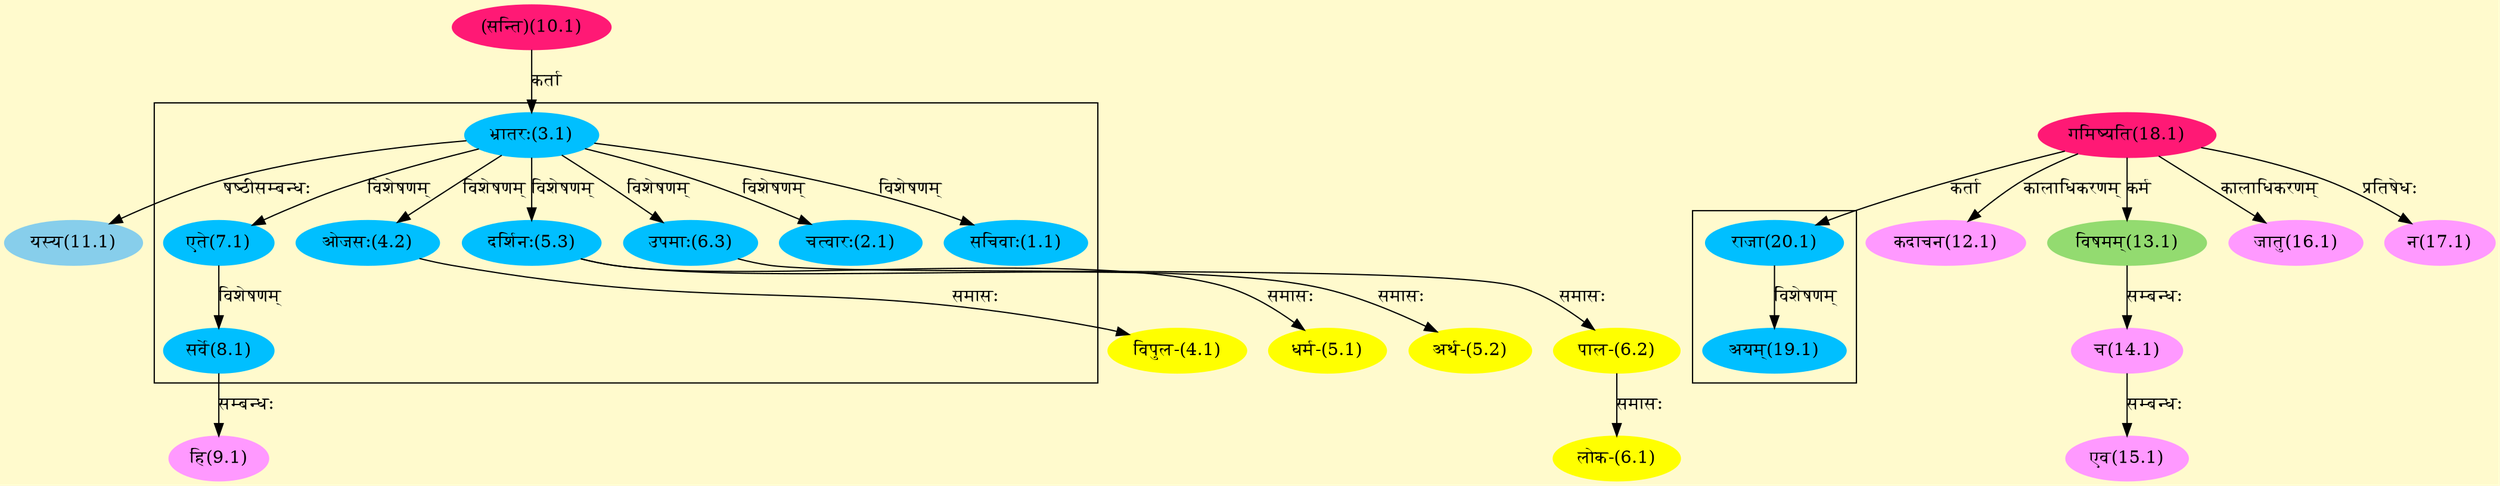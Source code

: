 digraph G{
rankdir=BT;
 compound=true;
 bgcolor="lemonchiffon1";

subgraph cluster_1{
Node1_1 [style=filled, color="#00BFFF" label = "सचिवाः(1.1)"]
Node3_1 [style=filled, color="#00BFFF" label = "भ्रातरः(3.1)"]
Node2_1 [style=filled, color="#00BFFF" label = "चत्वारः(2.1)"]
Node4_2 [style=filled, color="#00BFFF" label = "ओजसः(4.2)"]
Node5_3 [style=filled, color="#00BFFF" label = "दर्शिनः(5.3)"]
Node6_3 [style=filled, color="#00BFFF" label = "उपमाः(6.3)"]
Node7_1 [style=filled, color="#00BFFF" label = "एते(7.1)"]
Node8_1 [style=filled, color="#00BFFF" label = "सर्वे(8.1)"]

}

subgraph cluster_2{
Node19_1 [style=filled, color="#00BFFF" label = "अयम्(19.1)"]
Node20_1 [style=filled, color="#00BFFF" label = "राजा(20.1)"]

}
Node3_1 [style=filled, color="#00BFFF" label = "भ्रातरः(3.1)"]
Node10_1 [style=filled, color="#FF1975" label = "(सन्ति)(10.1)"]
Node4_1 [style=filled, color="#FFFF00" label = "विपुल-(4.1)"]
Node4_2 [style=filled, color="#00BFFF" label = "ओजसः(4.2)"]
Node5_1 [style=filled, color="#FFFF00" label = "धर्म-(5.1)"]
Node5_3 [style=filled, color="#00BFFF" label = "दर्शिनः(5.3)"]
Node5_2 [style=filled, color="#FFFF00" label = "अर्थ-(5.2)"]
Node6_1 [style=filled, color="#FFFF00" label = "लोक-(6.1)"]
Node6_2 [style=filled, color="#FFFF00" label = "पाल-(6.2)"]
Node6_3 [style=filled, color="#00BFFF" label = "उपमाः(6.3)"]
Node9_1 [style=filled, color="#FF99FF" label = "हि(9.1)"]
Node8_1 [style=filled, color="#00BFFF" label = "सर्वे(8.1)"]
Node11_1 [style=filled, color="#87CEEB" label = "यस्य(11.1)"]
Node12_1 [style=filled, color="#FF99FF" label = "कदाचन(12.1)"]
Node18_1 [style=filled, color="#FF1975" label = "गमिष्यति(18.1)"]
Node13_1 [style=filled, color="#93DB70" label = "विषमम्(13.1)"]
Node14_1 [style=filled, color="#FF99FF" label = "च(14.1)"]
Node15_1 [style=filled, color="#FF99FF" label = "एव(15.1)"]
Node16_1 [style=filled, color="#FF99FF" label = "जातु(16.1)"]
Node17_1 [style=filled, color="#FF99FF" label = "न(17.1)"]
Node20_1 [style=filled, color="#00BFFF" label = "राजा(20.1)"]
/* Start of Relations section */

Node1_1 -> Node3_1 [  label="विशेषणम्"  dir="back" ]
Node2_1 -> Node3_1 [  label="विशेषणम्"  dir="back" ]
Node3_1 -> Node10_1 [  label="कर्ता"  dir="back" ]
Node4_1 -> Node4_2 [  label="समासः"  dir="back" ]
Node4_2 -> Node3_1 [  label="विशेषणम्"  dir="back" ]
Node5_1 -> Node5_3 [  label="समासः"  dir="back" ]
Node5_2 -> Node5_3 [  label="समासः"  dir="back" ]
Node5_3 -> Node3_1 [  label="विशेषणम्"  dir="back" ]
Node6_1 -> Node6_2 [  label="समासः"  dir="back" ]
Node6_2 -> Node6_3 [  label="समासः"  dir="back" ]
Node6_3 -> Node3_1 [  label="विशेषणम्"  dir="back" ]
Node7_1 -> Node3_1 [  label="विशेषणम्"  dir="back" ]
Node8_1 -> Node7_1 [  label="विशेषणम्"  dir="back" ]
Node9_1 -> Node8_1 [  label="सम्बन्धः"  dir="back" ]
Node11_1 -> Node3_1 [  label="षष्ठीसम्बन्धः"  dir="back" ]
Node12_1 -> Node18_1 [  label="कालाधिकरणम्"  dir="back" ]
Node13_1 -> Node18_1 [  label="कर्म"  dir="back" ]
Node14_1 -> Node13_1 [  label="सम्बन्धः"  dir="back" ]
Node15_1 -> Node14_1 [  label="सम्बन्धः"  dir="back" ]
Node16_1 -> Node18_1 [  label="कालाधिकरणम्"  dir="back" ]
Node17_1 -> Node18_1 [  label="प्रतिषेधः"  dir="back" ]
Node19_1 -> Node20_1 [  label="विशेषणम्"  dir="back" ]
Node20_1 -> Node18_1 [  label="कर्ता"  dir="back" ]
}
